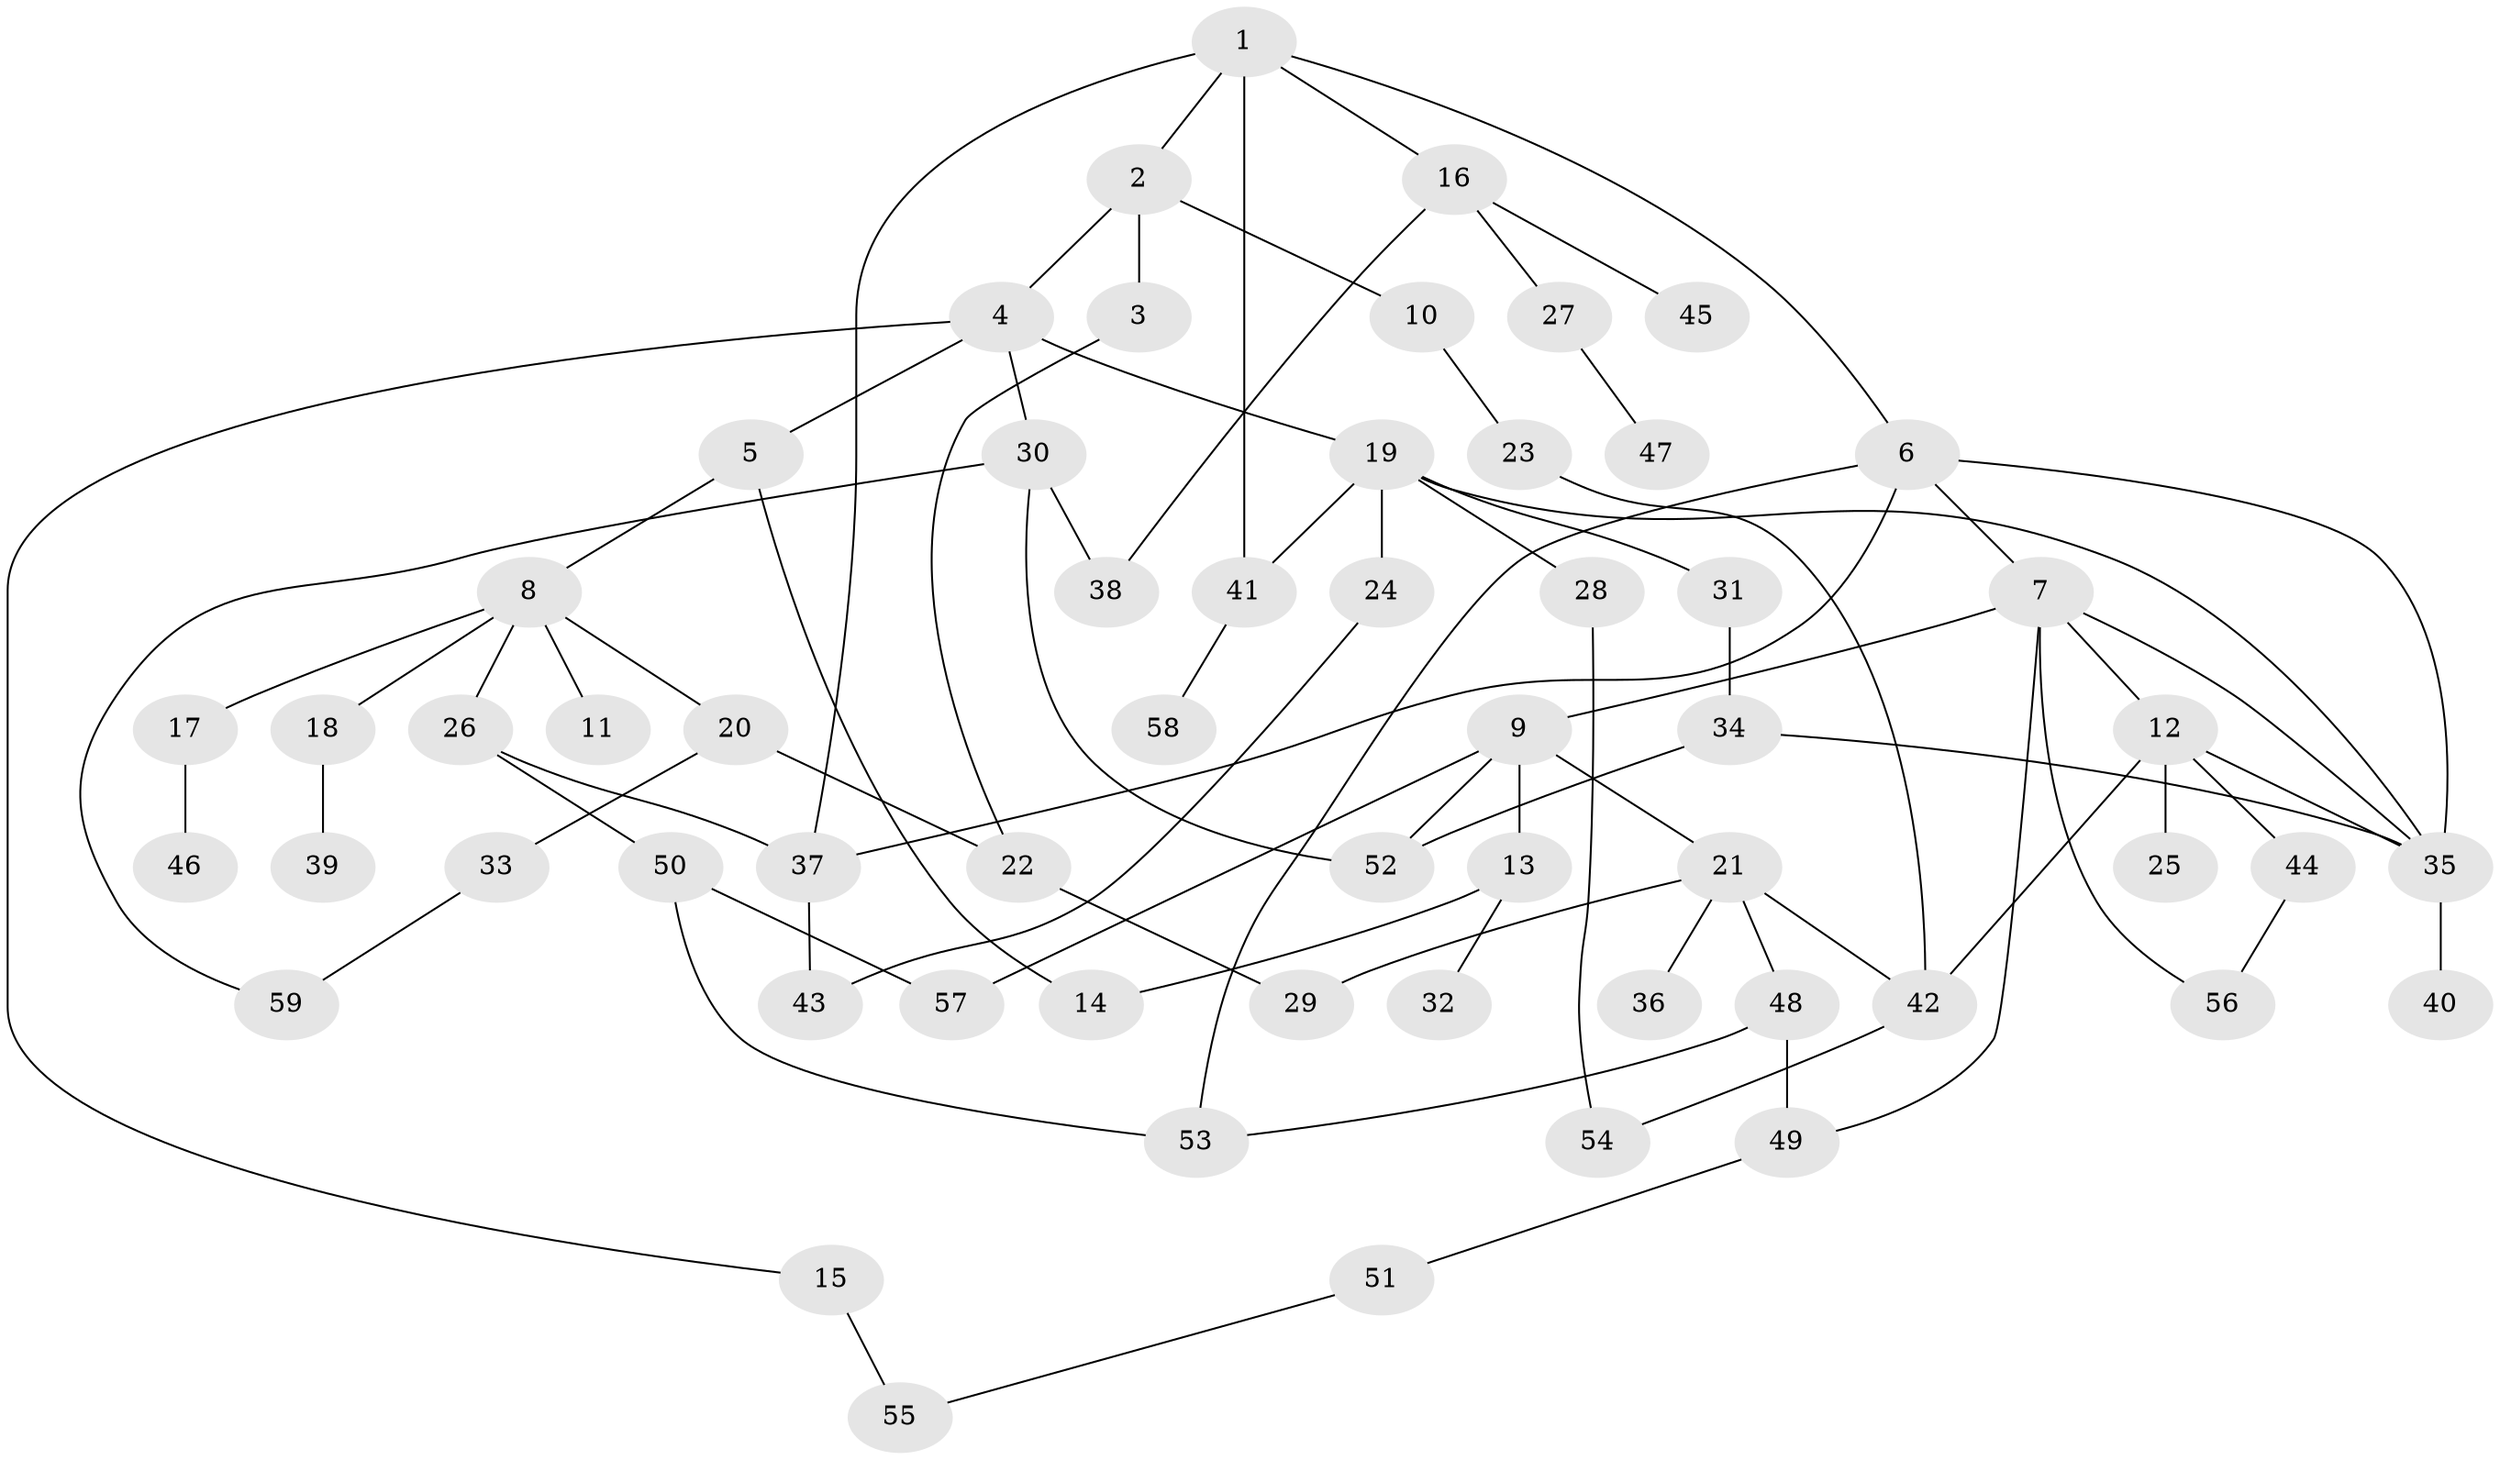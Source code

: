// Generated by graph-tools (version 1.1) at 2025/01/03/09/25 03:01:05]
// undirected, 59 vertices, 82 edges
graph export_dot {
graph [start="1"]
  node [color=gray90,style=filled];
  1;
  2;
  3;
  4;
  5;
  6;
  7;
  8;
  9;
  10;
  11;
  12;
  13;
  14;
  15;
  16;
  17;
  18;
  19;
  20;
  21;
  22;
  23;
  24;
  25;
  26;
  27;
  28;
  29;
  30;
  31;
  32;
  33;
  34;
  35;
  36;
  37;
  38;
  39;
  40;
  41;
  42;
  43;
  44;
  45;
  46;
  47;
  48;
  49;
  50;
  51;
  52;
  53;
  54;
  55;
  56;
  57;
  58;
  59;
  1 -- 2;
  1 -- 6;
  1 -- 16;
  1 -- 37;
  1 -- 41;
  2 -- 3;
  2 -- 4;
  2 -- 10;
  3 -- 22;
  4 -- 5;
  4 -- 15;
  4 -- 19;
  4 -- 30;
  5 -- 8;
  5 -- 14;
  6 -- 7;
  6 -- 53;
  6 -- 35;
  6 -- 37;
  7 -- 9;
  7 -- 12;
  7 -- 49;
  7 -- 56;
  7 -- 35;
  8 -- 11;
  8 -- 17;
  8 -- 18;
  8 -- 20;
  8 -- 26;
  9 -- 13;
  9 -- 21;
  9 -- 52;
  9 -- 57;
  10 -- 23;
  12 -- 25;
  12 -- 44;
  12 -- 42;
  12 -- 35;
  13 -- 14;
  13 -- 32;
  15 -- 55;
  16 -- 27;
  16 -- 45;
  16 -- 38;
  17 -- 46;
  18 -- 39;
  19 -- 24;
  19 -- 28;
  19 -- 31;
  19 -- 35;
  19 -- 41;
  20 -- 22;
  20 -- 33;
  21 -- 29;
  21 -- 36;
  21 -- 42;
  21 -- 48;
  22 -- 29;
  23 -- 42;
  24 -- 43;
  26 -- 37;
  26 -- 50;
  27 -- 47;
  28 -- 54;
  30 -- 38;
  30 -- 52;
  30 -- 59;
  31 -- 34;
  33 -- 59;
  34 -- 52;
  34 -- 35;
  35 -- 40;
  37 -- 43;
  41 -- 58;
  42 -- 54;
  44 -- 56;
  48 -- 49;
  48 -- 53;
  49 -- 51;
  50 -- 57;
  50 -- 53;
  51 -- 55;
}
